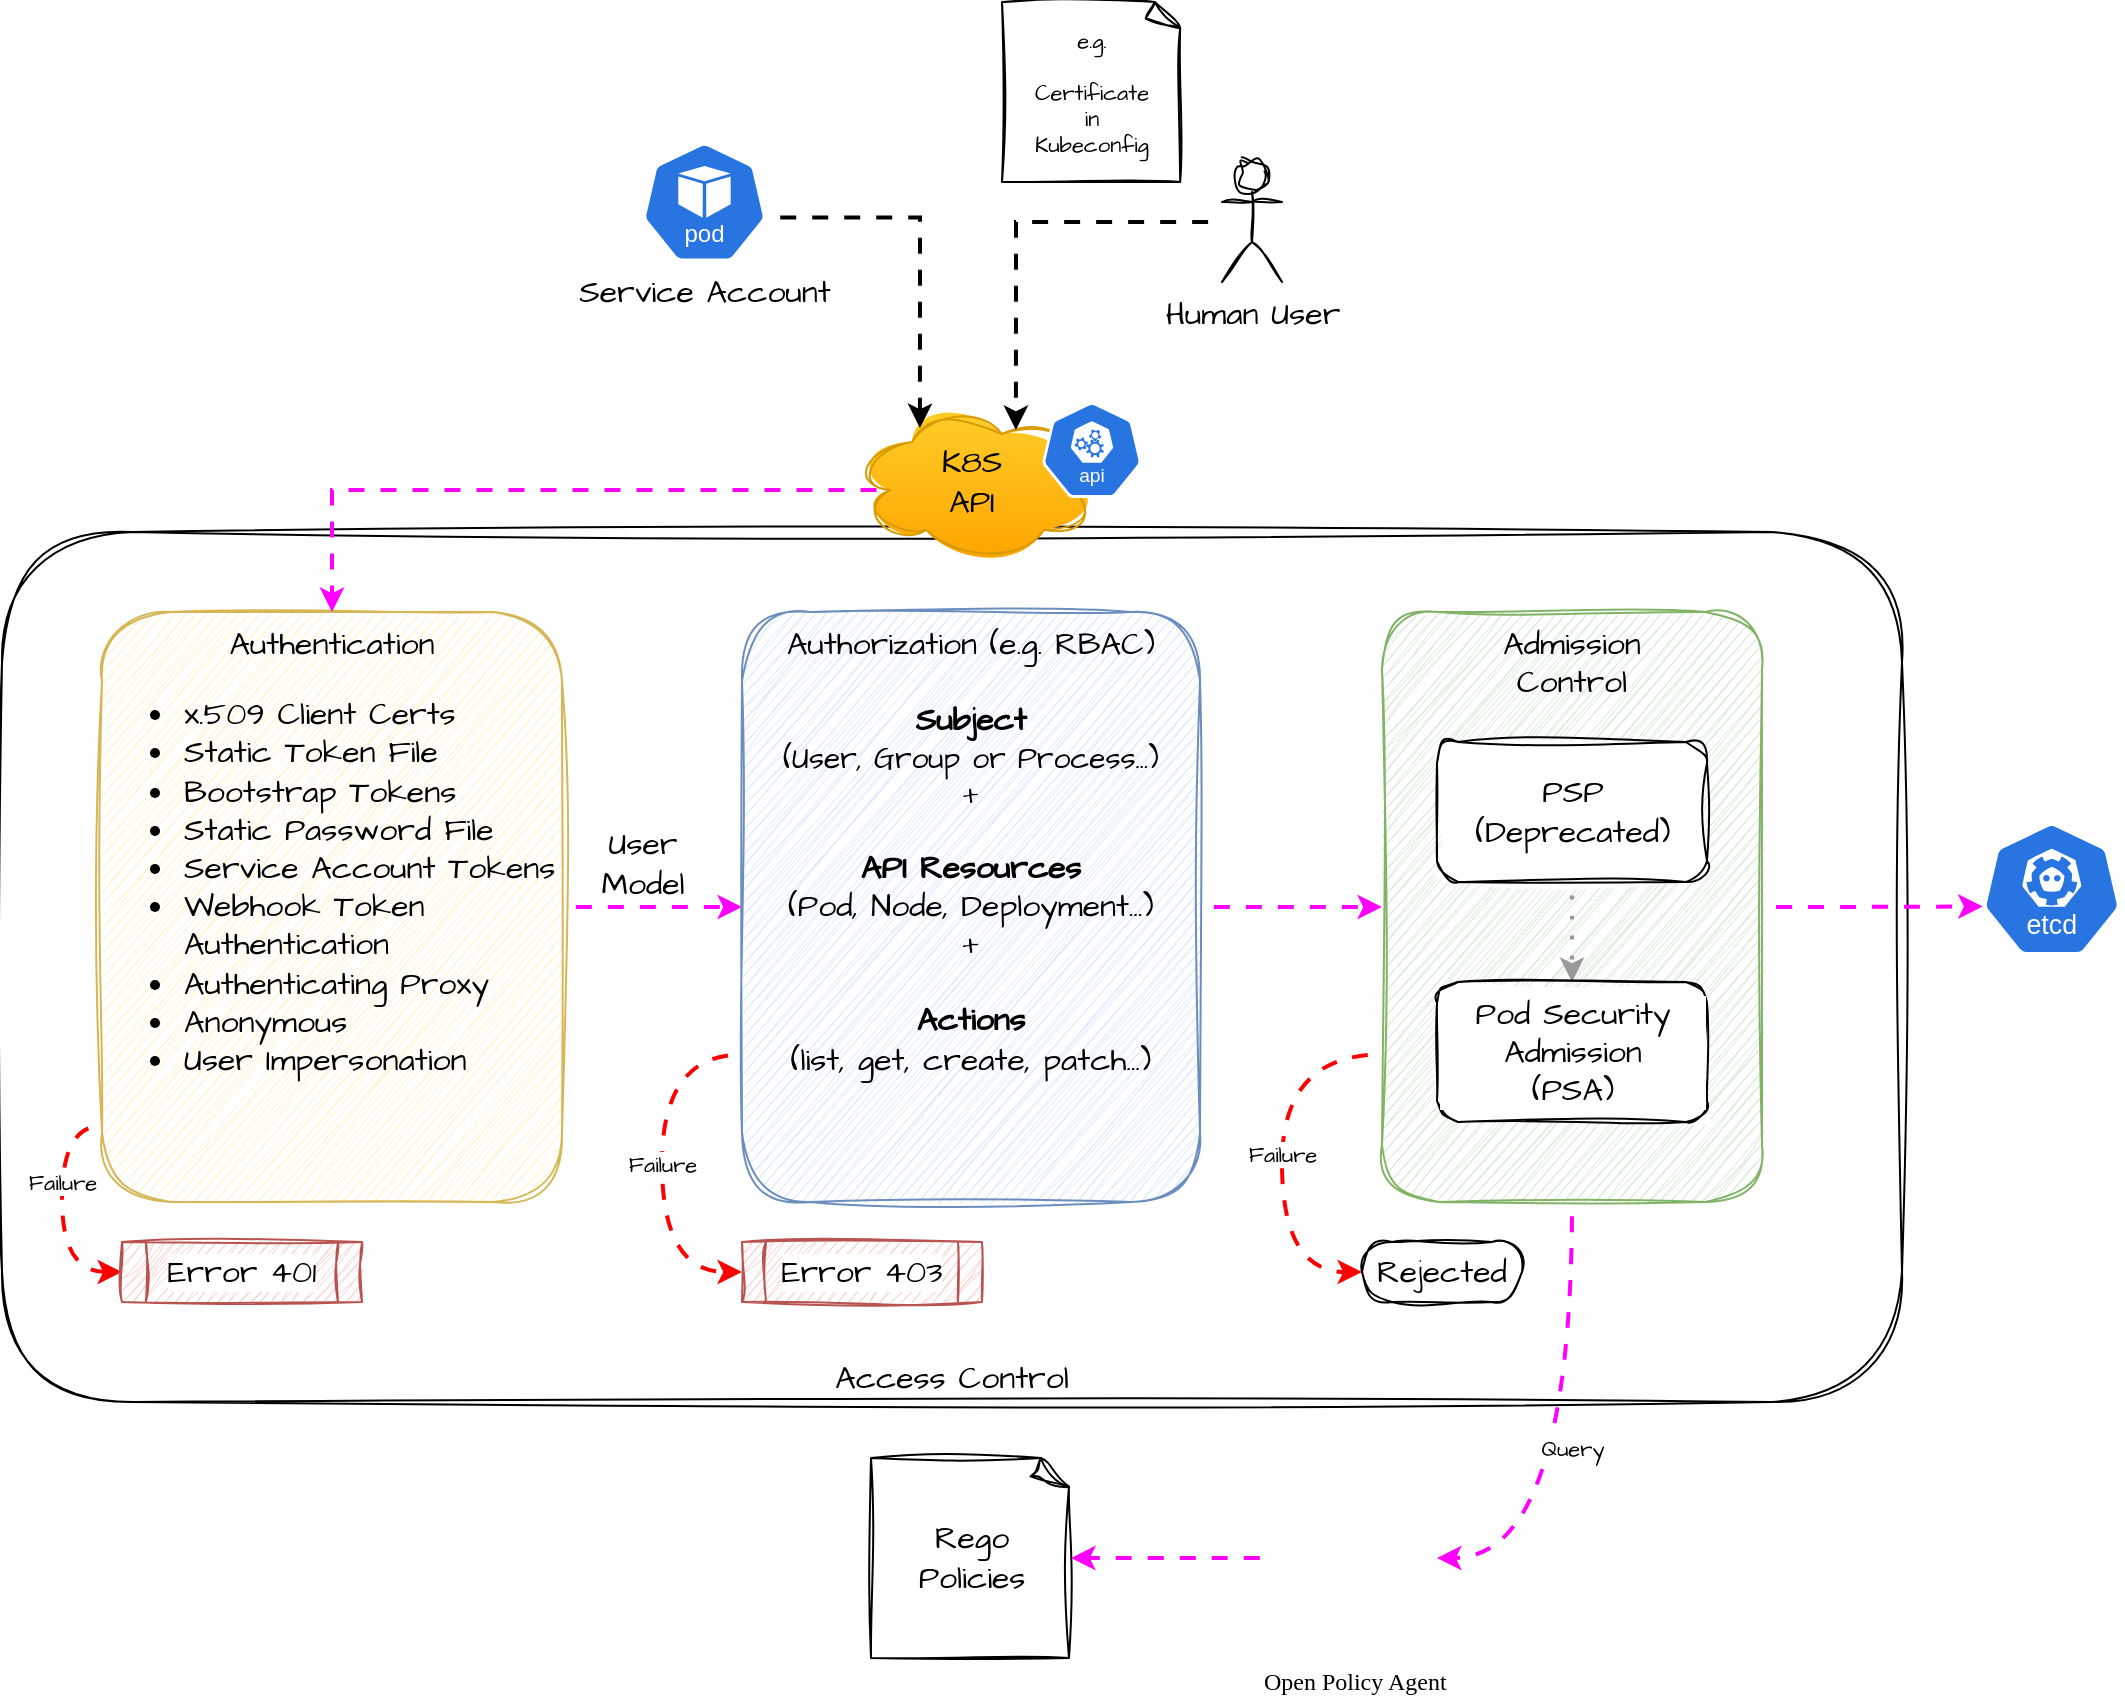 <mxfile version="24.2.5" type="device">
  <diagram name="Page-1" id="8dl3DKZyjdpJ0TNHHw6Z">
    <mxGraphModel dx="2074" dy="868" grid="1" gridSize="10" guides="1" tooltips="1" connect="1" arrows="1" fold="1" page="1" pageScale="1" pageWidth="850" pageHeight="1100" math="0" shadow="0">
      <root>
        <mxCell id="0" />
        <mxCell id="1" parent="0" />
        <mxCell id="a2yFGxT0MX_JKMXEXwrU-6" value="Access Control" style="rounded=1;whiteSpace=wrap;html=1;sketch=1;hachureGap=4;jiggle=2;curveFitting=1;fontFamily=Architects Daughter;fontSource=https%3A%2F%2Ffonts.googleapis.com%2Fcss%3Ffamily%3DArchitects%2BDaughter;fontSize=16;verticalAlign=bottom;" parent="1" vertex="1">
          <mxGeometry x="-50" y="315" width="950" height="435" as="geometry" />
        </mxCell>
        <mxCell id="a2yFGxT0MX_JKMXEXwrU-13" value="User&lt;div&gt;Model&lt;/div&gt;" style="edgeStyle=orthogonalEdgeStyle;rounded=0;hachureGap=4;orthogonalLoop=1;jettySize=auto;html=1;exitX=1;exitY=0.5;exitDx=0;exitDy=0;strokeColor=#FF00FF;strokeWidth=2;align=center;verticalAlign=middle;fontFamily=Architects Daughter;fontSource=https%3A%2F%2Ffonts.googleapis.com%2Fcss%3Ffamily%3DArchitects%2BDaughter;fontSize=16;fontColor=default;labelBackgroundColor=default;endArrow=classic;flowAnimation=1;" parent="1" source="a2yFGxT0MX_JKMXEXwrU-1" target="a2yFGxT0MX_JKMXEXwrU-2" edge="1">
          <mxGeometry x="-0.111" y="23" relative="1" as="geometry">
            <mxPoint y="1" as="offset" />
          </mxGeometry>
        </mxCell>
        <mxCell id="a2yFGxT0MX_JKMXEXwrU-18" value="Failure" style="edgeStyle=orthogonalEdgeStyle;rounded=0;hachureGap=4;orthogonalLoop=1;jettySize=auto;html=1;exitX=0;exitY=0.871;exitDx=0;exitDy=0;entryX=0;entryY=0.5;entryDx=0;entryDy=0;strokeColor=#FF0000;strokeWidth=2;align=center;verticalAlign=middle;fontFamily=Architects Daughter;fontSource=https%3A%2F%2Ffonts.googleapis.com%2Fcss%3Ffamily%3DArchitects%2BDaughter;fontSize=11;fontColor=default;labelBackgroundColor=default;endArrow=classic;flowAnimation=1;curved=1;exitPerimeter=0;" parent="1" source="a2yFGxT0MX_JKMXEXwrU-1" target="a2yFGxT0MX_JKMXEXwrU-16" edge="1">
          <mxGeometry x="-0.218" relative="1" as="geometry">
            <mxPoint as="offset" />
          </mxGeometry>
        </mxCell>
        <mxCell id="a2yFGxT0MX_JKMXEXwrU-1" value="Authentication&lt;br&gt;&lt;div&gt;&lt;ul&gt;&lt;li style=&quot;text-align: left;&quot;&gt;x.509 Client Certs&lt;/li&gt;&lt;li style=&quot;text-align: left;&quot;&gt;Static Token File&lt;/li&gt;&lt;li style=&quot;text-align: left;&quot;&gt;Bootstrap Tokens&lt;/li&gt;&lt;li style=&quot;text-align: left;&quot;&gt;Static Password File&lt;/li&gt;&lt;li style=&quot;text-align: left;&quot;&gt;Service Account Tokens&lt;/li&gt;&lt;li style=&quot;text-align: left;&quot;&gt;Webhook Token Authentication&lt;/li&gt;&lt;li style=&quot;text-align: left;&quot;&gt;Authenticating Proxy&lt;/li&gt;&lt;li style=&quot;text-align: left;&quot;&gt;Anonymous&lt;/li&gt;&lt;li style=&quot;text-align: left;&quot;&gt;User Impersonation&lt;/li&gt;&lt;/ul&gt;&lt;/div&gt;" style="rounded=1;whiteSpace=wrap;html=1;sketch=1;hachureGap=4;jiggle=2;curveFitting=1;fontFamily=Architects Daughter;fontSource=https%3A%2F%2Ffonts.googleapis.com%2Fcss%3Ffamily%3DArchitects%2BDaughter;fontSize=16;verticalAlign=top;fillColor=#fff2cc;strokeColor=#d6b656;" parent="1" vertex="1">
          <mxGeometry y="355" width="230" height="295" as="geometry" />
        </mxCell>
        <mxCell id="a2yFGxT0MX_JKMXEXwrU-14" style="edgeStyle=orthogonalEdgeStyle;rounded=0;hachureGap=4;orthogonalLoop=1;jettySize=auto;html=1;exitX=1;exitY=0.5;exitDx=0;exitDy=0;entryX=0;entryY=0.5;entryDx=0;entryDy=0;strokeColor=#FF00FF;strokeWidth=2;align=center;verticalAlign=middle;fontFamily=Architects Daughter;fontSource=https%3A%2F%2Ffonts.googleapis.com%2Fcss%3Ffamily%3DArchitects%2BDaughter;fontSize=16;fontColor=default;labelBackgroundColor=default;endArrow=classic;flowAnimation=1;" parent="1" source="a2yFGxT0MX_JKMXEXwrU-2" target="a2yFGxT0MX_JKMXEXwrU-3" edge="1">
          <mxGeometry relative="1" as="geometry" />
        </mxCell>
        <mxCell id="A9WHKj1NaMc6b1rDrTxo-18" value="Failure" style="edgeStyle=orthogonalEdgeStyle;curved=1;rounded=0;hachureGap=4;orthogonalLoop=1;jettySize=auto;html=1;exitX=0;exitY=0.75;exitDx=0;exitDy=0;entryX=0;entryY=0.5;entryDx=0;entryDy=0;strokeColor=#FF0000;strokeWidth=2;align=center;verticalAlign=middle;fontFamily=Architects Daughter;fontSource=https%3A%2F%2Ffonts.googleapis.com%2Fcss%3Ffamily%3DArchitects%2BDaughter;fontSize=11;fontColor=default;labelBackgroundColor=default;endArrow=classic;flowAnimation=1;" edge="1" parent="1" source="a2yFGxT0MX_JKMXEXwrU-2" target="a2yFGxT0MX_JKMXEXwrU-17">
          <mxGeometry relative="1" as="geometry">
            <Array as="points">
              <mxPoint x="280" y="576" />
              <mxPoint x="280" y="685" />
            </Array>
          </mxGeometry>
        </mxCell>
        <mxCell id="a2yFGxT0MX_JKMXEXwrU-2" value="Authorization (e.g. RBAC)&lt;div&gt;&lt;br&gt;&lt;/div&gt;&lt;div&gt;&lt;b&gt;Subject&lt;/b&gt;&lt;/div&gt;&lt;div style=&quot;font-size: 15px;&quot;&gt;&lt;font style=&quot;font-size: 15px;&quot;&gt;(User, Group or Process...)&lt;/font&gt;&lt;/div&gt;&lt;div style=&quot;font-size: 15px;&quot;&gt;+&lt;/div&gt;&lt;div style=&quot;font-size: 15px;&quot;&gt;&lt;br&gt;&lt;/div&gt;&lt;div&gt;&lt;b&gt;API Resources&lt;/b&gt;&lt;/div&gt;&lt;div&gt;(Pod, Node, Deployment...)&lt;/div&gt;&lt;div&gt;+&lt;/div&gt;&lt;div&gt;&lt;br&gt;&lt;/div&gt;&lt;div&gt;&lt;b&gt;Actions&lt;/b&gt;&lt;/div&gt;&lt;div&gt;(list, get, create, patch...)&lt;/div&gt;" style="rounded=1;whiteSpace=wrap;html=1;sketch=1;hachureGap=4;jiggle=2;curveFitting=1;fontFamily=Architects Daughter;fontSource=https%3A%2F%2Ffonts.googleapis.com%2Fcss%3Ffamily%3DArchitects%2BDaughter;fontSize=16;verticalAlign=top;fillColor=#dae8fc;strokeColor=#6c8ebf;" parent="1" vertex="1">
          <mxGeometry x="320" y="355" width="229" height="295" as="geometry" />
        </mxCell>
        <mxCell id="A9WHKj1NaMc6b1rDrTxo-39" value="Query" style="edgeStyle=orthogonalEdgeStyle;curved=1;rounded=0;hachureGap=4;orthogonalLoop=1;jettySize=auto;html=1;exitX=0.5;exitY=1;exitDx=0;exitDy=0;entryX=1;entryY=0.5;entryDx=0;entryDy=0;strokeColor=#FF00FF;strokeWidth=2;align=center;verticalAlign=middle;fontFamily=Architects Daughter;fontSource=https%3A%2F%2Ffonts.googleapis.com%2Fcss%3Ffamily%3DArchitects%2BDaughter;fontSize=11;fontColor=default;labelBackgroundColor=default;endArrow=classic;flowAnimation=1;" edge="1" parent="1" source="a2yFGxT0MX_JKMXEXwrU-3" target="A9WHKj1NaMc6b1rDrTxo-23">
          <mxGeometry relative="1" as="geometry">
            <mxPoint x="735" y="790" as="targetPoint" />
          </mxGeometry>
        </mxCell>
        <mxCell id="A9WHKj1NaMc6b1rDrTxo-43" style="edgeStyle=orthogonalEdgeStyle;curved=1;rounded=0;hachureGap=4;orthogonalLoop=1;jettySize=auto;html=1;exitX=1;exitY=0.5;exitDx=0;exitDy=0;strokeColor=#FF00FF;strokeWidth=2;align=center;verticalAlign=middle;fontFamily=Architects Daughter;fontSource=https%3A%2F%2Ffonts.googleapis.com%2Fcss%3Ffamily%3DArchitects%2BDaughter;fontSize=11;fontColor=default;labelBackgroundColor=default;endArrow=classic;flowAnimation=1;entryX=0.005;entryY=0.63;entryDx=0;entryDy=0;entryPerimeter=0;" edge="1" parent="1" source="a2yFGxT0MX_JKMXEXwrU-3" target="A9WHKj1NaMc6b1rDrTxo-44">
          <mxGeometry relative="1" as="geometry">
            <mxPoint x="980" y="503" as="targetPoint" />
          </mxGeometry>
        </mxCell>
        <mxCell id="a2yFGxT0MX_JKMXEXwrU-3" value="Admission&lt;div style=&quot;font-size: 16px;&quot;&gt;Control&lt;/div&gt;" style="rounded=1;whiteSpace=wrap;html=1;sketch=1;hachureGap=4;jiggle=2;curveFitting=1;fontFamily=Architects Daughter;fontSource=https%3A%2F%2Ffonts.googleapis.com%2Fcss%3Ffamily%3DArchitects%2BDaughter;fontSize=16;verticalAlign=top;fillColor=#d5e8d4;strokeColor=#82b366;" parent="1" vertex="1">
          <mxGeometry x="640" y="355" width="190" height="295" as="geometry" />
        </mxCell>
        <mxCell id="a2yFGxT0MX_JKMXEXwrU-11" style="edgeStyle=orthogonalEdgeStyle;rounded=0;hachureGap=4;orthogonalLoop=1;jettySize=auto;html=1;exitX=0.16;exitY=0.55;exitDx=0;exitDy=0;exitPerimeter=0;fontFamily=Architects Daughter;fontSource=https%3A%2F%2Ffonts.googleapis.com%2Fcss%3Ffamily%3DArchitects%2BDaughter;flowAnimation=1;strokeWidth=2;strokeColor=#FF00FF;fontSize=16;" parent="1" source="a2yFGxT0MX_JKMXEXwrU-4" target="a2yFGxT0MX_JKMXEXwrU-1" edge="1">
          <mxGeometry relative="1" as="geometry" />
        </mxCell>
        <mxCell id="a2yFGxT0MX_JKMXEXwrU-4" value="K8S&lt;div&gt;API&lt;/div&gt;" style="ellipse;shape=cloud;whiteSpace=wrap;html=1;sketch=1;hachureGap=4;jiggle=2;curveFitting=1;fontFamily=Architects Daughter;fontSource=https%3A%2F%2Ffonts.googleapis.com%2Fcss%3Ffamily%3DArchitects%2BDaughter;fontSize=16;fillColor=#ffcd28;gradientColor=#ffa500;strokeColor=#d79b00;" parent="1" vertex="1">
          <mxGeometry x="375" y="250" width="120" height="80" as="geometry" />
        </mxCell>
        <mxCell id="a2yFGxT0MX_JKMXEXwrU-16" value="Error 401" style="shape=process;whiteSpace=wrap;html=1;backgroundOutline=1;sketch=1;hachureGap=4;jiggle=2;curveFitting=1;fontFamily=Architects Daughter;fontSource=https%3A%2F%2Ffonts.googleapis.com%2Fcss%3Ffamily%3DArchitects%2BDaughter;fontSize=16;labelBackgroundColor=default;fillColor=#f8cecc;strokeColor=#b85450;" parent="1" vertex="1">
          <mxGeometry x="10" y="670" width="120" height="30" as="geometry" />
        </mxCell>
        <mxCell id="a2yFGxT0MX_JKMXEXwrU-17" value="Error 403" style="shape=process;whiteSpace=wrap;html=1;backgroundOutline=1;sketch=1;hachureGap=4;jiggle=2;curveFitting=1;fontFamily=Architects Daughter;fontSource=https%3A%2F%2Ffonts.googleapis.com%2Fcss%3Ffamily%3DArchitects%2BDaughter;fontSize=16;labelBackgroundColor=default;fillColor=#f8cecc;strokeColor=#b85450;" parent="1" vertex="1">
          <mxGeometry x="320" y="670" width="120" height="30" as="geometry" />
        </mxCell>
        <mxCell id="a2yFGxT0MX_JKMXEXwrU-20" style="edgeStyle=orthogonalEdgeStyle;curved=1;rounded=0;hachureGap=4;orthogonalLoop=1;jettySize=auto;html=1;exitX=0.5;exitY=1;exitDx=0;exitDy=0;strokeColor=#FF0000;strokeWidth=2;align=center;verticalAlign=middle;fontFamily=Architects Daughter;fontSource=https%3A%2F%2Ffonts.googleapis.com%2Fcss%3Ffamily%3DArchitects%2BDaughter;fontSize=11;fontColor=default;labelBackgroundColor=default;endArrow=classic;flowAnimation=1;" parent="1" edge="1">
          <mxGeometry relative="1" as="geometry">
            <mxPoint x="436" y="760" as="sourcePoint" />
            <mxPoint x="436" y="760" as="targetPoint" />
          </mxGeometry>
        </mxCell>
        <mxCell id="A9WHKj1NaMc6b1rDrTxo-1" value="Human User" style="shape=umlActor;verticalLabelPosition=bottom;verticalAlign=top;html=1;outlineConnect=0;sketch=1;hachureGap=4;jiggle=2;curveFitting=1;fontFamily=Architects Daughter;fontSource=https%3A%2F%2Ffonts.googleapis.com%2Fcss%3Ffamily%3DArchitects%2BDaughter;fontSize=16;" vertex="1" parent="1">
          <mxGeometry x="560" y="130" width="30" height="60" as="geometry" />
        </mxCell>
        <mxCell id="A9WHKj1NaMc6b1rDrTxo-2" value="" style="aspect=fixed;sketch=0;html=1;dashed=0;whitespace=wrap;fillColor=#2875E2;strokeColor=#ffffff;points=[[0.005,0.63,0],[0.1,0.2,0],[0.9,0.2,0],[0.5,0,0],[0.995,0.63,0],[0.72,0.99,0],[0.5,1,0],[0.28,0.99,0]];shape=mxgraph.kubernetes.icon2;kubernetesLabel=1;prIcon=pod;hachureGap=4;jiggle=2;curveFitting=1;fontFamily=Architects Daughter;fontSource=https%3A%2F%2Ffonts.googleapis.com%2Fcss%3Ffamily%3DArchitects%2BDaughter;" vertex="1" parent="1">
          <mxGeometry x="269.99" y="120" width="62.5" height="60" as="geometry" />
        </mxCell>
        <mxCell id="A9WHKj1NaMc6b1rDrTxo-3" value="Service Account" style="text;html=1;align=center;verticalAlign=middle;whiteSpace=wrap;rounded=0;fontFamily=Architects Daughter;fontSource=https%3A%2F%2Ffonts.googleapis.com%2Fcss%3Ffamily%3DArchitects%2BDaughter;fontSize=16;" vertex="1" parent="1">
          <mxGeometry x="230.62" y="180" width="141.25" height="30" as="geometry" />
        </mxCell>
        <mxCell id="A9WHKj1NaMc6b1rDrTxo-4" style="edgeStyle=orthogonalEdgeStyle;rounded=0;hachureGap=4;orthogonalLoop=1;jettySize=auto;html=1;exitX=0.995;exitY=0.63;exitDx=0;exitDy=0;entryX=0.283;entryY=0.163;entryDx=0;entryDy=0;entryPerimeter=0;fontFamily=Architects Daughter;fontSource=https%3A%2F%2Ffonts.googleapis.com%2Fcss%3Ffamily%3DArchitects%2BDaughter;flowAnimation=1;strokeWidth=2;exitPerimeter=0;" edge="1" parent="1" source="A9WHKj1NaMc6b1rDrTxo-2" target="a2yFGxT0MX_JKMXEXwrU-4">
          <mxGeometry relative="1" as="geometry" />
        </mxCell>
        <mxCell id="A9WHKj1NaMc6b1rDrTxo-5" style="edgeStyle=orthogonalEdgeStyle;rounded=0;hachureGap=4;orthogonalLoop=1;jettySize=auto;html=1;entryX=0.683;entryY=0.175;entryDx=0;entryDy=0;entryPerimeter=0;strokeColor=default;strokeWidth=2;align=center;verticalAlign=middle;fontFamily=Architects Daughter;fontSource=https%3A%2F%2Ffonts.googleapis.com%2Fcss%3Ffamily%3DArchitects%2BDaughter;fontSize=11;fontColor=default;labelBackgroundColor=default;endArrow=classic;flowAnimation=1;" edge="1" parent="1" source="A9WHKj1NaMc6b1rDrTxo-1" target="a2yFGxT0MX_JKMXEXwrU-4">
          <mxGeometry relative="1" as="geometry" />
        </mxCell>
        <mxCell id="A9WHKj1NaMc6b1rDrTxo-9" value="" style="aspect=fixed;sketch=0;html=1;dashed=0;whitespace=wrap;fillColor=#2875E2;strokeColor=#ffffff;points=[[0.005,0.63,0],[0.1,0.2,0],[0.9,0.2,0],[0.5,0,0],[0.995,0.63,0],[0.72,0.99,0],[0.5,1,0],[0.28,0.99,0]];shape=mxgraph.kubernetes.icon2;kubernetesLabel=1;prIcon=api;hachureGap=4;jiggle=2;curveFitting=1;fontFamily=Architects Daughter;fontSource=https%3A%2F%2Ffonts.googleapis.com%2Fcss%3Ffamily%3DArchitects%2BDaughter;fontSize=11;fontColor=default;labelBackgroundColor=default;" vertex="1" parent="1">
          <mxGeometry x="470" y="250" width="50" height="48" as="geometry" />
        </mxCell>
        <mxCell id="A9WHKj1NaMc6b1rDrTxo-10" value="&lt;div&gt;e.g.&lt;/div&gt;&lt;div&gt;&lt;br&gt;&lt;/div&gt;&lt;div&gt;Certificate&lt;br&gt;in&lt;div&gt;Kubeconfig&lt;/div&gt;&lt;/div&gt;" style="whiteSpace=wrap;html=1;shape=mxgraph.basic.document;sketch=1;hachureGap=4;jiggle=2;curveFitting=1;fontFamily=Architects Daughter;fontSource=https%3A%2F%2Ffonts.googleapis.com%2Fcss%3Ffamily%3DArchitects%2BDaughter;fontSize=11;fontColor=default;labelBackgroundColor=default;" vertex="1" parent="1">
          <mxGeometry x="450" y="50" width="90" height="90" as="geometry" />
        </mxCell>
        <mxCell id="A9WHKj1NaMc6b1rDrTxo-21" style="edgeStyle=orthogonalEdgeStyle;curved=1;rounded=0;hachureGap=4;orthogonalLoop=1;jettySize=auto;html=1;exitX=0.5;exitY=1;exitDx=0;exitDy=0;entryX=0.5;entryY=0;entryDx=0;entryDy=0;strokeColor=#999999;strokeWidth=2;align=center;verticalAlign=middle;fontFamily=Architects Daughter;fontSource=https%3A%2F%2Ffonts.googleapis.com%2Fcss%3Ffamily%3DArchitects%2BDaughter;fontSize=16;fontColor=default;labelBackgroundColor=default;endArrow=classic;flowAnimation=1;dashed=1;dashPattern=1 4;" edge="1" parent="1" source="A9WHKj1NaMc6b1rDrTxo-19" target="A9WHKj1NaMc6b1rDrTxo-20">
          <mxGeometry relative="1" as="geometry" />
        </mxCell>
        <mxCell id="A9WHKj1NaMc6b1rDrTxo-19" value="PSP&lt;div style=&quot;font-size: 16px;&quot;&gt;(Deprecated)&lt;/div&gt;" style="rounded=1;whiteSpace=wrap;html=1;sketch=1;hachureGap=4;jiggle=2;curveFitting=1;fontFamily=Architects Daughter;fontSource=https%3A%2F%2Ffonts.googleapis.com%2Fcss%3Ffamily%3DArchitects%2BDaughter;fontSize=16;fontColor=default;labelBackgroundColor=default;" vertex="1" parent="1">
          <mxGeometry x="667.5" y="420" width="135" height="70" as="geometry" />
        </mxCell>
        <mxCell id="A9WHKj1NaMc6b1rDrTxo-20" value="Pod Security Admission&lt;div style=&quot;font-size: 16px;&quot;&gt;(PSA)&lt;/div&gt;" style="rounded=1;whiteSpace=wrap;html=1;sketch=1;hachureGap=4;jiggle=2;curveFitting=1;fontFamily=Architects Daughter;fontSource=https%3A%2F%2Ffonts.googleapis.com%2Fcss%3Ffamily%3DArchitects%2BDaughter;fontSize=16;fontColor=default;labelBackgroundColor=default;" vertex="1" parent="1">
          <mxGeometry x="667.5" y="540" width="135" height="70" as="geometry" />
        </mxCell>
        <mxCell id="A9WHKj1NaMc6b1rDrTxo-23" value="Open Policy Agent" style="shape=image;verticalLabelPosition=bottom;labelBackgroundColor=default;verticalAlign=top;aspect=fixed;imageAspect=0;image=https://static-00.iconduck.com/assets.00/opa-color-icon-436x512-k1koe8mi.png;fontFamily=Gloria Hallelujah;fontSource=https%3A%2F%2Ffonts.googleapis.com%2Fcss%3Ffamily%3DGloria%2BHallelujah;" vertex="1" parent="1">
          <mxGeometry x="585.75" y="780" width="81.75" height="96" as="geometry" />
        </mxCell>
        <mxCell id="A9WHKj1NaMc6b1rDrTxo-41" value="Rego&lt;div style=&quot;font-size: 16px;&quot;&gt;Policies&lt;/div&gt;" style="whiteSpace=wrap;html=1;shape=mxgraph.basic.document;sketch=1;hachureGap=4;jiggle=2;curveFitting=1;fontFamily=Architects Daughter;fontSource=https%3A%2F%2Ffonts.googleapis.com%2Fcss%3Ffamily%3DArchitects%2BDaughter;fontSize=16;fontColor=default;labelBackgroundColor=default;" vertex="1" parent="1">
          <mxGeometry x="384.5" y="778" width="100" height="100" as="geometry" />
        </mxCell>
        <mxCell id="A9WHKj1NaMc6b1rDrTxo-42" style="edgeStyle=orthogonalEdgeStyle;curved=1;rounded=0;hachureGap=4;orthogonalLoop=1;jettySize=auto;html=1;exitX=0;exitY=0.5;exitDx=0;exitDy=0;entryX=1;entryY=0.5;entryDx=0;entryDy=0;entryPerimeter=0;strokeColor=#FF00FF;strokeWidth=2;align=center;verticalAlign=middle;fontFamily=Architects Daughter;fontSource=https%3A%2F%2Ffonts.googleapis.com%2Fcss%3Ffamily%3DArchitects%2BDaughter;fontSize=11;fontColor=default;labelBackgroundColor=default;endArrow=classic;flowAnimation=1;" edge="1" parent="1" source="A9WHKj1NaMc6b1rDrTxo-23" target="A9WHKj1NaMc6b1rDrTxo-41">
          <mxGeometry relative="1" as="geometry" />
        </mxCell>
        <mxCell id="A9WHKj1NaMc6b1rDrTxo-44" value="" style="aspect=fixed;sketch=0;html=1;dashed=0;whitespace=wrap;fillColor=#2875E2;strokeColor=#ffffff;points=[[0.005,0.63,0],[0.1,0.2,0],[0.9,0.2,0],[0.5,0,0],[0.995,0.63,0],[0.72,0.99,0],[0.5,1,0],[0.28,0.99,0]];shape=mxgraph.kubernetes.icon2;kubernetesLabel=1;prIcon=etcd;hachureGap=4;jiggle=2;curveFitting=1;fontFamily=Architects Daughter;fontSource=https%3A%2F%2Ffonts.googleapis.com%2Fcss%3Ffamily%3DArchitects%2BDaughter;fontSize=11;fontColor=default;labelBackgroundColor=default;" vertex="1" parent="1">
          <mxGeometry x="940" y="460" width="69.79" height="67" as="geometry" />
        </mxCell>
        <mxCell id="A9WHKj1NaMc6b1rDrTxo-45" value="Failure" style="edgeStyle=orthogonalEdgeStyle;curved=1;rounded=0;hachureGap=4;orthogonalLoop=1;jettySize=auto;html=1;exitX=0;exitY=0.75;exitDx=0;exitDy=0;strokeColor=#FF0000;strokeWidth=2;align=center;verticalAlign=middle;fontFamily=Architects Daughter;fontSource=https%3A%2F%2Ffonts.googleapis.com%2Fcss%3Ffamily%3DArchitects%2BDaughter;fontSize=11;fontColor=default;labelBackgroundColor=default;endArrow=classic;flowAnimation=1;entryX=0;entryY=0.5;entryDx=0;entryDy=0;" edge="1" parent="1" source="a2yFGxT0MX_JKMXEXwrU-3" target="A9WHKj1NaMc6b1rDrTxo-48">
          <mxGeometry relative="1" as="geometry">
            <mxPoint x="640" y="591" as="sourcePoint" />
            <mxPoint x="640" y="700" as="targetPoint" />
            <Array as="points">
              <mxPoint x="590" y="576" />
              <mxPoint x="590" y="685" />
            </Array>
          </mxGeometry>
        </mxCell>
        <mxCell id="A9WHKj1NaMc6b1rDrTxo-48" value="Rejected" style="rounded=1;whiteSpace=wrap;html=1;sketch=1;hachureGap=4;jiggle=2;curveFitting=1;fontFamily=Architects Daughter;fontSource=https%3A%2F%2Ffonts.googleapis.com%2Fcss%3Ffamily%3DArchitects%2BDaughter;fontSize=16;fontColor=default;labelBackgroundColor=default;arcSize=50;" vertex="1" parent="1">
          <mxGeometry x="630" y="670" width="80" height="30" as="geometry" />
        </mxCell>
      </root>
    </mxGraphModel>
  </diagram>
</mxfile>
